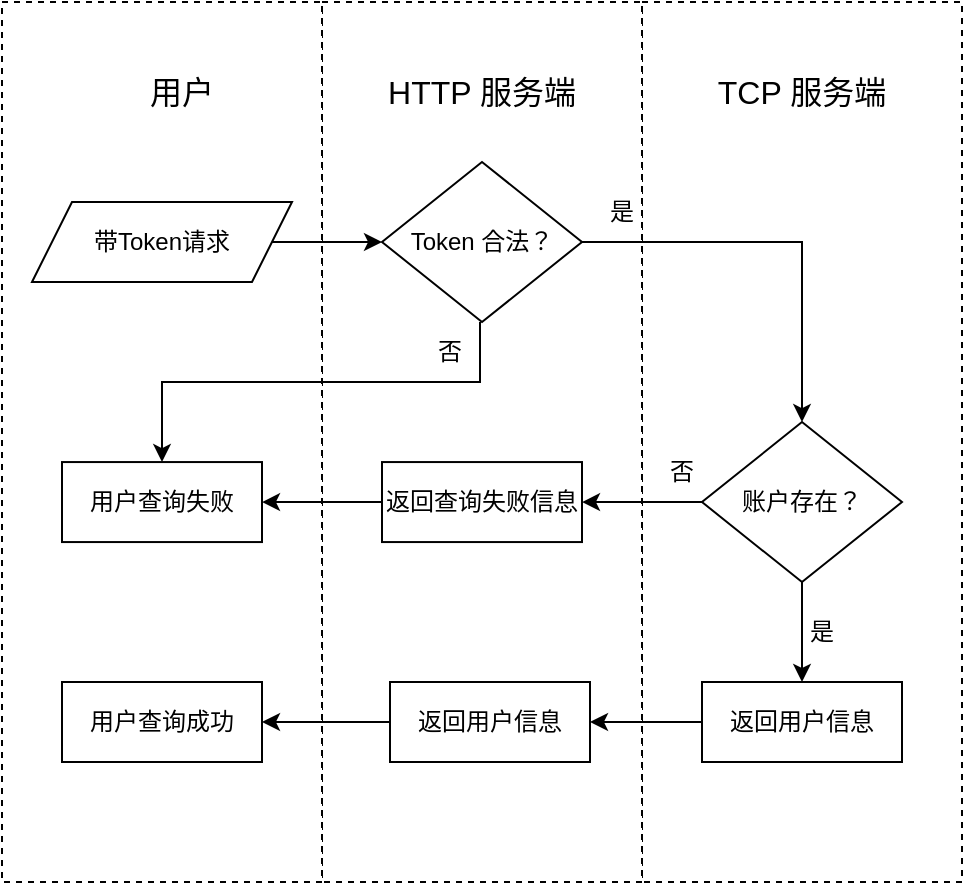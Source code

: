 <mxfile version="20.2.3" type="device"><diagram id="CYAHpoIFdGdZup0Rj7S2" name="第 1 页"><mxGraphModel dx="1002" dy="660" grid="1" gridSize="10" guides="1" tooltips="1" connect="1" arrows="1" fold="1" page="1" pageScale="1" pageWidth="827" pageHeight="1169" math="0" shadow="0"><root><mxCell id="0"/><mxCell id="1" parent="0"/><mxCell id="jS8FDksqpR2VcmP0Acc4-127" value="" style="rounded=0;whiteSpace=wrap;html=1;fontSize=16;dashed=1;" parent="1" vertex="1"><mxGeometry x="480" y="200" width="160" height="440" as="geometry"/></mxCell><mxCell id="jS8FDksqpR2VcmP0Acc4-126" value="" style="rounded=0;whiteSpace=wrap;html=1;fontSize=16;dashed=1;" parent="1" vertex="1"><mxGeometry x="320" y="200" width="160" height="440" as="geometry"/></mxCell><mxCell id="jS8FDksqpR2VcmP0Acc4-125" value="" style="rounded=0;whiteSpace=wrap;html=1;fontSize=16;dashed=1;" parent="1" vertex="1"><mxGeometry x="160" y="200" width="160" height="440" as="geometry"/></mxCell><mxCell id="jS8FDksqpR2VcmP0Acc4-48" value="" style="edgeStyle=orthogonalEdgeStyle;rounded=0;orthogonalLoop=1;jettySize=auto;html=1;" parent="1" source="jS8FDksqpR2VcmP0Acc4-46" edge="1"><mxGeometry relative="1" as="geometry"><mxPoint x="350" y="320" as="targetPoint"/></mxGeometry></mxCell><mxCell id="jS8FDksqpR2VcmP0Acc4-46" value="带Token请求" style="shape=parallelogram;perimeter=parallelogramPerimeter;whiteSpace=wrap;html=1;fixedSize=1;" parent="1" vertex="1"><mxGeometry x="175" y="300" width="130" height="40" as="geometry"/></mxCell><mxCell id="jS8FDksqpR2VcmP0Acc4-57" value="" style="edgeStyle=orthogonalEdgeStyle;rounded=0;orthogonalLoop=1;jettySize=auto;html=1;entryX=1;entryY=0.5;entryDx=0;entryDy=0;" parent="1" source="jS8FDksqpR2VcmP0Acc4-52" target="jS8FDksqpR2VcmP0Acc4-59" edge="1"><mxGeometry relative="1" as="geometry"><mxPoint x="450" y="400" as="targetPoint"/></mxGeometry></mxCell><mxCell id="ra4ARMaB6CvV8IN7HdQE-12" value="" style="edgeStyle=orthogonalEdgeStyle;rounded=0;orthogonalLoop=1;jettySize=auto;html=1;" parent="1" source="jS8FDksqpR2VcmP0Acc4-52" target="ra4ARMaB6CvV8IN7HdQE-11" edge="1"><mxGeometry relative="1" as="geometry"/></mxCell><mxCell id="jS8FDksqpR2VcmP0Acc4-52" value="账户存在？" style="rhombus;whiteSpace=wrap;html=1;" parent="1" vertex="1"><mxGeometry x="510" y="410.03" width="100" height="80" as="geometry"/></mxCell><mxCell id="jS8FDksqpR2VcmP0Acc4-55" value="否" style="text;html=1;strokeColor=none;fillColor=none;align=center;verticalAlign=middle;whiteSpace=wrap;rounded=0;" parent="1" vertex="1"><mxGeometry x="470" y="420" width="60" height="30" as="geometry"/></mxCell><mxCell id="ra4ARMaB6CvV8IN7HdQE-5" value="" style="edgeStyle=orthogonalEdgeStyle;rounded=0;orthogonalLoop=1;jettySize=auto;html=1;" parent="1" source="jS8FDksqpR2VcmP0Acc4-59" target="ra4ARMaB6CvV8IN7HdQE-4" edge="1"><mxGeometry relative="1" as="geometry"/></mxCell><mxCell id="jS8FDksqpR2VcmP0Acc4-59" value="返回查询失败信息" style="rounded=0;whiteSpace=wrap;html=1;" parent="1" vertex="1"><mxGeometry x="350" y="430.03" width="100" height="40" as="geometry"/></mxCell><mxCell id="ra4ARMaB6CvV8IN7HdQE-10" value="" style="edgeStyle=orthogonalEdgeStyle;rounded=0;orthogonalLoop=1;jettySize=auto;html=1;" parent="1" source="jS8FDksqpR2VcmP0Acc4-70" target="jS8FDksqpR2VcmP0Acc4-131" edge="1"><mxGeometry relative="1" as="geometry"/></mxCell><mxCell id="jS8FDksqpR2VcmP0Acc4-70" value="返回用户信息" style="rounded=0;whiteSpace=wrap;html=1;" parent="1" vertex="1"><mxGeometry x="354" y="540" width="100" height="40" as="geometry"/></mxCell><mxCell id="jS8FDksqpR2VcmP0Acc4-73" value="是" style="text;html=1;strokeColor=none;fillColor=none;align=center;verticalAlign=middle;whiteSpace=wrap;rounded=0;" parent="1" vertex="1"><mxGeometry x="540" y="500" width="60" height="30" as="geometry"/></mxCell><mxCell id="jS8FDksqpR2VcmP0Acc4-93" value="&lt;font style=&quot;font-size: 16px;&quot;&gt;用户&lt;/font&gt;" style="text;html=1;strokeColor=none;fillColor=none;align=center;verticalAlign=middle;whiteSpace=wrap;rounded=0;" parent="1" vertex="1"><mxGeometry x="220" y="230" width="60" height="30" as="geometry"/></mxCell><mxCell id="jS8FDksqpR2VcmP0Acc4-95" value="&lt;font style=&quot;font-size: 16px;&quot;&gt;HTTP 服务端&lt;/font&gt;" style="text;html=1;strokeColor=none;fillColor=none;align=center;verticalAlign=middle;whiteSpace=wrap;rounded=0;" parent="1" vertex="1"><mxGeometry x="350" y="230" width="100" height="30" as="geometry"/></mxCell><mxCell id="jS8FDksqpR2VcmP0Acc4-98" value="&lt;font style=&quot;font-size: 16px;&quot;&gt;TCP 服务端&lt;/font&gt;" style="text;html=1;strokeColor=none;fillColor=none;align=center;verticalAlign=middle;whiteSpace=wrap;rounded=0;" parent="1" vertex="1"><mxGeometry x="510" y="230" width="100" height="30" as="geometry"/></mxCell><mxCell id="jS8FDksqpR2VcmP0Acc4-131" value="用户查询成功" style="rounded=0;whiteSpace=wrap;html=1;" parent="1" vertex="1"><mxGeometry x="190" y="540" width="100" height="40" as="geometry"/></mxCell><mxCell id="9xkZff-LXloSSs1oMuVF-2" style="edgeStyle=orthogonalEdgeStyle;rounded=0;orthogonalLoop=1;jettySize=auto;html=1;exitX=1;exitY=0.5;exitDx=0;exitDy=0;entryX=0.5;entryY=0;entryDx=0;entryDy=0;" edge="1" parent="1" source="ra4ARMaB6CvV8IN7HdQE-1" target="jS8FDksqpR2VcmP0Acc4-52"><mxGeometry relative="1" as="geometry"/></mxCell><mxCell id="ra4ARMaB6CvV8IN7HdQE-1" value="Token 合法？" style="rhombus;whiteSpace=wrap;html=1;" parent="1" vertex="1"><mxGeometry x="350" y="280" width="100" height="80" as="geometry"/></mxCell><mxCell id="ra4ARMaB6CvV8IN7HdQE-4" value="用户查询失败" style="rounded=0;whiteSpace=wrap;html=1;" parent="1" vertex="1"><mxGeometry x="190" y="430.03" width="100" height="40" as="geometry"/></mxCell><mxCell id="ra4ARMaB6CvV8IN7HdQE-7" style="edgeStyle=orthogonalEdgeStyle;rounded=0;orthogonalLoop=1;jettySize=auto;html=1;exitX=0.75;exitY=0;exitDx=0;exitDy=0;" parent="1" source="ra4ARMaB6CvV8IN7HdQE-6" target="ra4ARMaB6CvV8IN7HdQE-4" edge="1"><mxGeometry relative="1" as="geometry"><Array as="points"><mxPoint x="399" y="390"/><mxPoint x="240" y="390"/></Array></mxGeometry></mxCell><mxCell id="ra4ARMaB6CvV8IN7HdQE-6" value="否" style="text;html=1;strokeColor=none;fillColor=none;align=center;verticalAlign=middle;whiteSpace=wrap;rounded=0;" parent="1" vertex="1"><mxGeometry x="354" y="360" width="60" height="30" as="geometry"/></mxCell><mxCell id="ra4ARMaB6CvV8IN7HdQE-13" value="" style="edgeStyle=orthogonalEdgeStyle;rounded=0;orthogonalLoop=1;jettySize=auto;html=1;" parent="1" source="ra4ARMaB6CvV8IN7HdQE-11" target="jS8FDksqpR2VcmP0Acc4-70" edge="1"><mxGeometry relative="1" as="geometry"/></mxCell><mxCell id="ra4ARMaB6CvV8IN7HdQE-11" value="返回用户信息" style="rounded=0;whiteSpace=wrap;html=1;" parent="1" vertex="1"><mxGeometry x="510" y="540" width="100" height="40" as="geometry"/></mxCell><mxCell id="9xkZff-LXloSSs1oMuVF-3" value="是" style="text;html=1;strokeColor=none;fillColor=none;align=center;verticalAlign=middle;whiteSpace=wrap;rounded=0;" vertex="1" parent="1"><mxGeometry x="440" y="290" width="60" height="30" as="geometry"/></mxCell></root></mxGraphModel></diagram></mxfile>